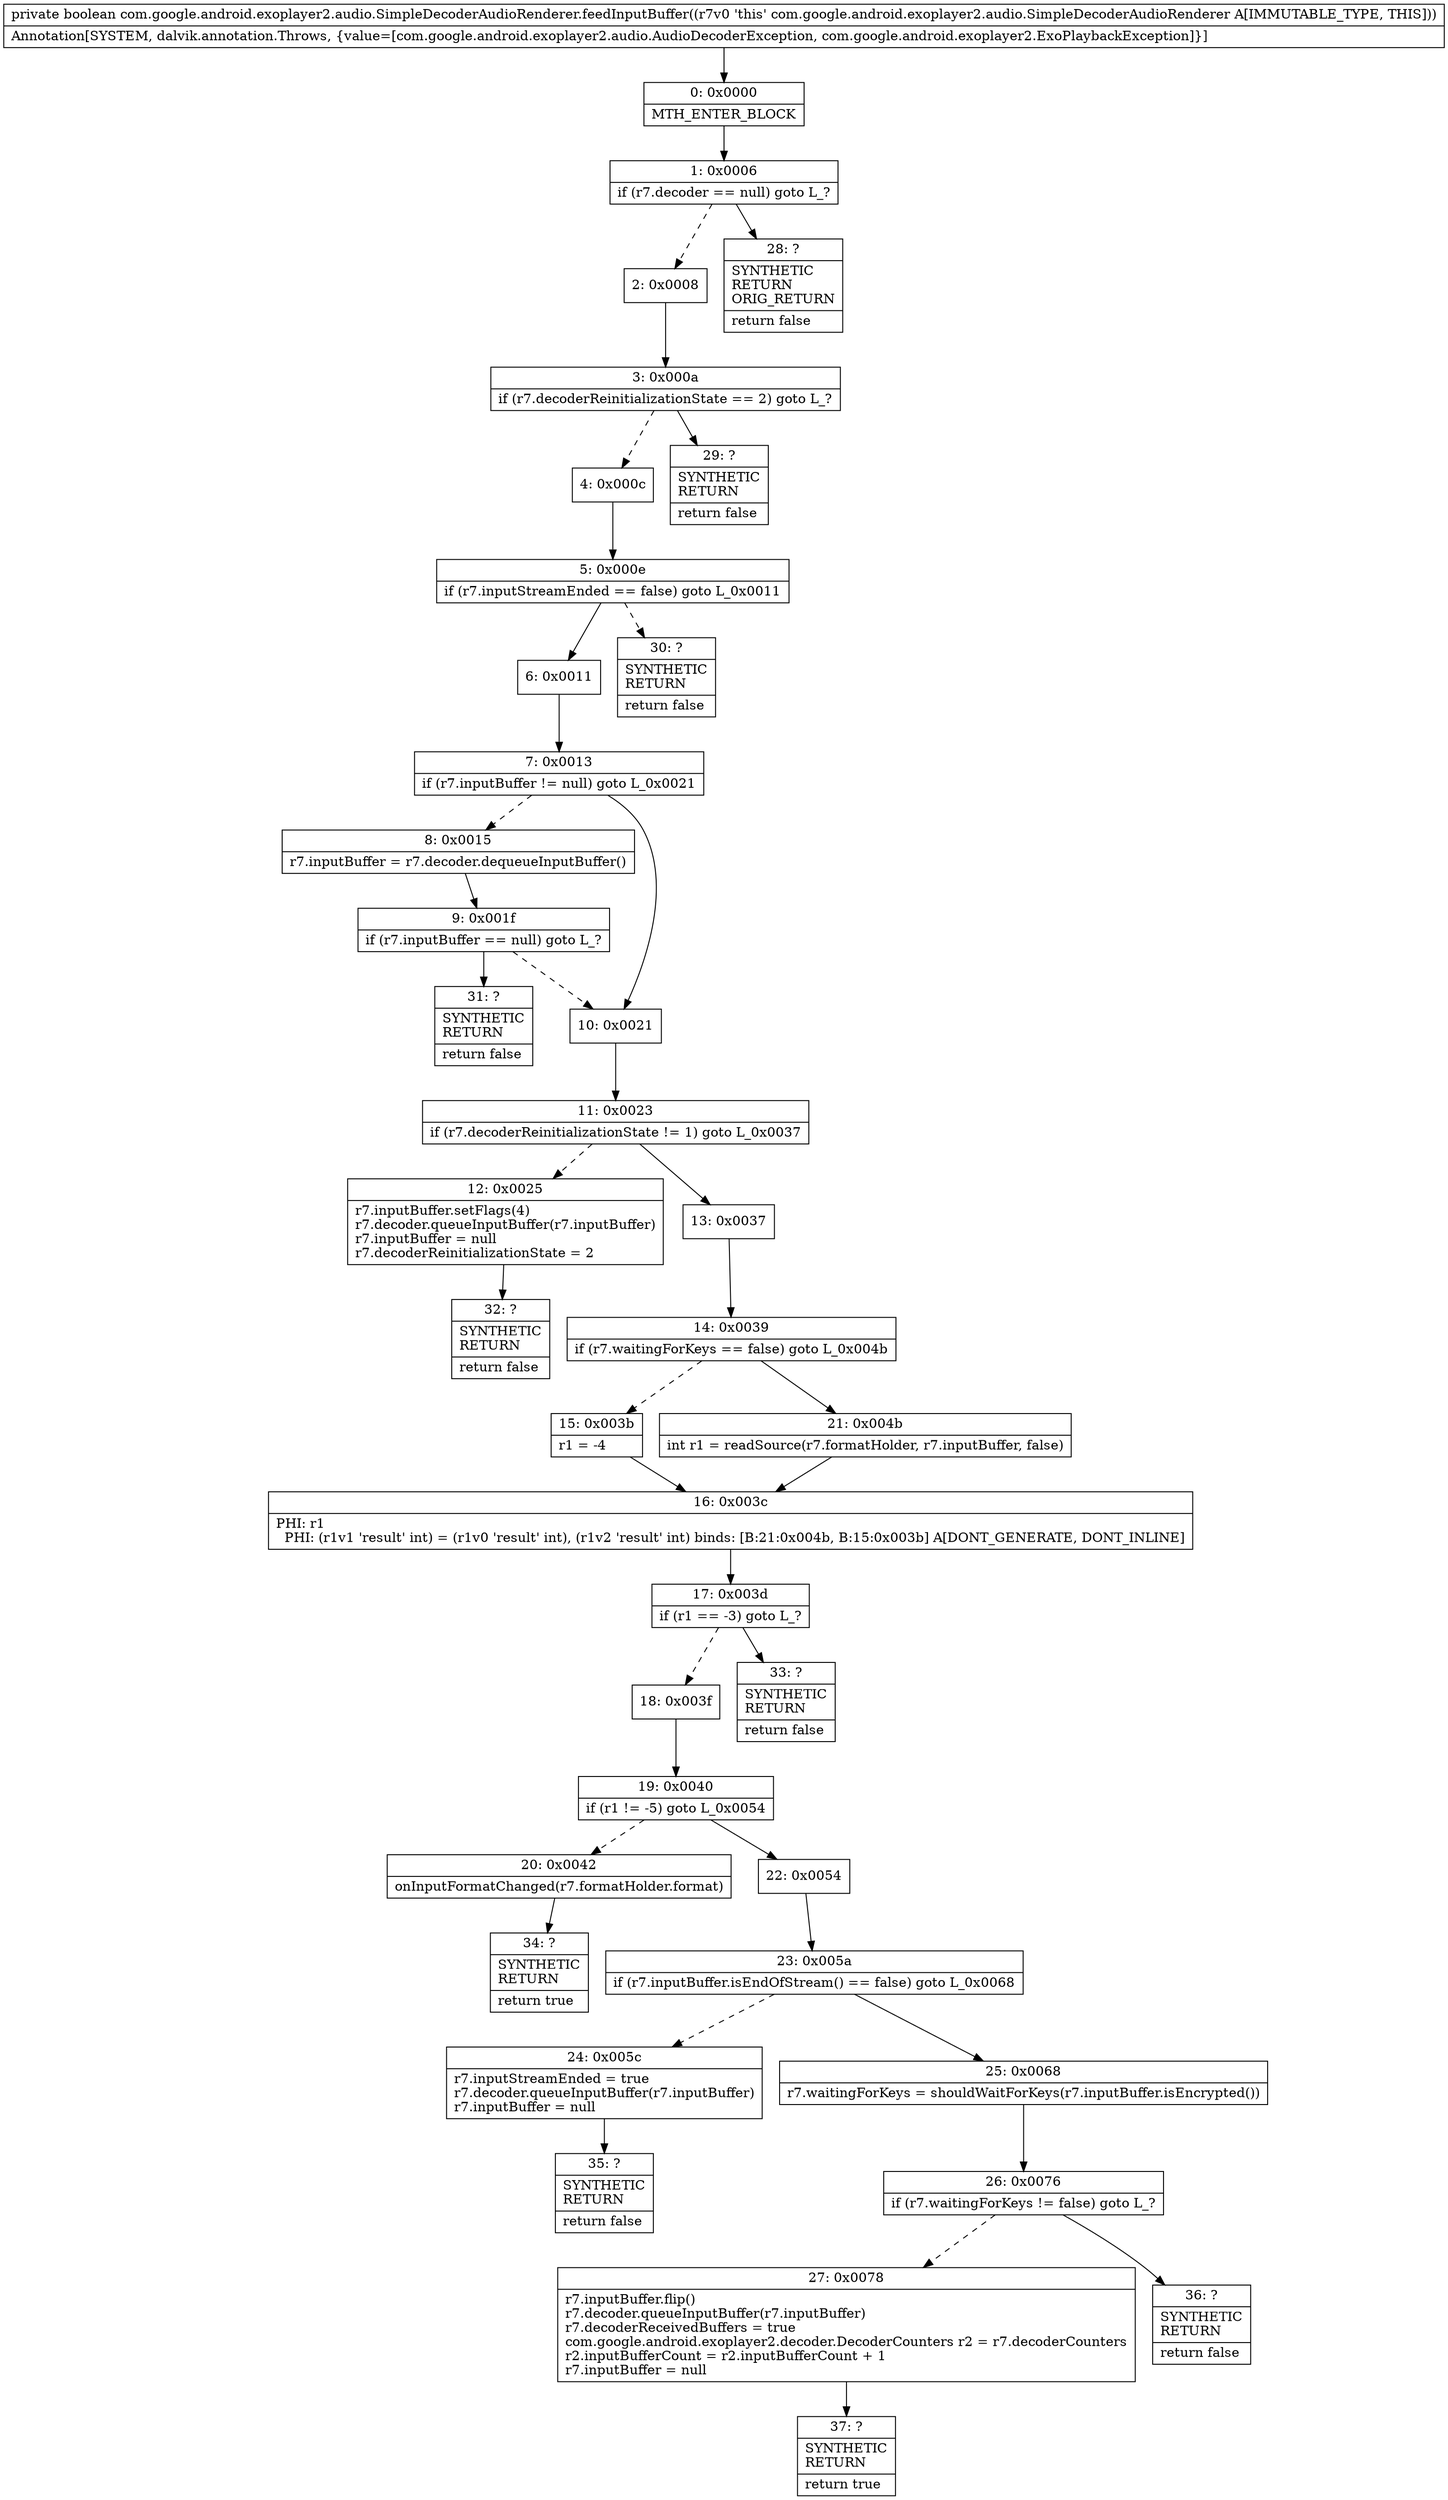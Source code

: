 digraph "CFG forcom.google.android.exoplayer2.audio.SimpleDecoderAudioRenderer.feedInputBuffer()Z" {
Node_0 [shape=record,label="{0\:\ 0x0000|MTH_ENTER_BLOCK\l}"];
Node_1 [shape=record,label="{1\:\ 0x0006|if (r7.decoder == null) goto L_?\l}"];
Node_2 [shape=record,label="{2\:\ 0x0008}"];
Node_3 [shape=record,label="{3\:\ 0x000a|if (r7.decoderReinitializationState == 2) goto L_?\l}"];
Node_4 [shape=record,label="{4\:\ 0x000c}"];
Node_5 [shape=record,label="{5\:\ 0x000e|if (r7.inputStreamEnded == false) goto L_0x0011\l}"];
Node_6 [shape=record,label="{6\:\ 0x0011}"];
Node_7 [shape=record,label="{7\:\ 0x0013|if (r7.inputBuffer != null) goto L_0x0021\l}"];
Node_8 [shape=record,label="{8\:\ 0x0015|r7.inputBuffer = r7.decoder.dequeueInputBuffer()\l}"];
Node_9 [shape=record,label="{9\:\ 0x001f|if (r7.inputBuffer == null) goto L_?\l}"];
Node_10 [shape=record,label="{10\:\ 0x0021}"];
Node_11 [shape=record,label="{11\:\ 0x0023|if (r7.decoderReinitializationState != 1) goto L_0x0037\l}"];
Node_12 [shape=record,label="{12\:\ 0x0025|r7.inputBuffer.setFlags(4)\lr7.decoder.queueInputBuffer(r7.inputBuffer)\lr7.inputBuffer = null\lr7.decoderReinitializationState = 2\l}"];
Node_13 [shape=record,label="{13\:\ 0x0037}"];
Node_14 [shape=record,label="{14\:\ 0x0039|if (r7.waitingForKeys == false) goto L_0x004b\l}"];
Node_15 [shape=record,label="{15\:\ 0x003b|r1 = \-4\l}"];
Node_16 [shape=record,label="{16\:\ 0x003c|PHI: r1 \l  PHI: (r1v1 'result' int) = (r1v0 'result' int), (r1v2 'result' int) binds: [B:21:0x004b, B:15:0x003b] A[DONT_GENERATE, DONT_INLINE]\l}"];
Node_17 [shape=record,label="{17\:\ 0x003d|if (r1 == \-3) goto L_?\l}"];
Node_18 [shape=record,label="{18\:\ 0x003f}"];
Node_19 [shape=record,label="{19\:\ 0x0040|if (r1 != \-5) goto L_0x0054\l}"];
Node_20 [shape=record,label="{20\:\ 0x0042|onInputFormatChanged(r7.formatHolder.format)\l}"];
Node_21 [shape=record,label="{21\:\ 0x004b|int r1 = readSource(r7.formatHolder, r7.inputBuffer, false)\l}"];
Node_22 [shape=record,label="{22\:\ 0x0054}"];
Node_23 [shape=record,label="{23\:\ 0x005a|if (r7.inputBuffer.isEndOfStream() == false) goto L_0x0068\l}"];
Node_24 [shape=record,label="{24\:\ 0x005c|r7.inputStreamEnded = true\lr7.decoder.queueInputBuffer(r7.inputBuffer)\lr7.inputBuffer = null\l}"];
Node_25 [shape=record,label="{25\:\ 0x0068|r7.waitingForKeys = shouldWaitForKeys(r7.inputBuffer.isEncrypted())\l}"];
Node_26 [shape=record,label="{26\:\ 0x0076|if (r7.waitingForKeys != false) goto L_?\l}"];
Node_27 [shape=record,label="{27\:\ 0x0078|r7.inputBuffer.flip()\lr7.decoder.queueInputBuffer(r7.inputBuffer)\lr7.decoderReceivedBuffers = true\lcom.google.android.exoplayer2.decoder.DecoderCounters r2 = r7.decoderCounters\lr2.inputBufferCount = r2.inputBufferCount + 1\lr7.inputBuffer = null\l}"];
Node_28 [shape=record,label="{28\:\ ?|SYNTHETIC\lRETURN\lORIG_RETURN\l|return false\l}"];
Node_29 [shape=record,label="{29\:\ ?|SYNTHETIC\lRETURN\l|return false\l}"];
Node_30 [shape=record,label="{30\:\ ?|SYNTHETIC\lRETURN\l|return false\l}"];
Node_31 [shape=record,label="{31\:\ ?|SYNTHETIC\lRETURN\l|return false\l}"];
Node_32 [shape=record,label="{32\:\ ?|SYNTHETIC\lRETURN\l|return false\l}"];
Node_33 [shape=record,label="{33\:\ ?|SYNTHETIC\lRETURN\l|return false\l}"];
Node_34 [shape=record,label="{34\:\ ?|SYNTHETIC\lRETURN\l|return true\l}"];
Node_35 [shape=record,label="{35\:\ ?|SYNTHETIC\lRETURN\l|return false\l}"];
Node_36 [shape=record,label="{36\:\ ?|SYNTHETIC\lRETURN\l|return false\l}"];
Node_37 [shape=record,label="{37\:\ ?|SYNTHETIC\lRETURN\l|return true\l}"];
MethodNode[shape=record,label="{private boolean com.google.android.exoplayer2.audio.SimpleDecoderAudioRenderer.feedInputBuffer((r7v0 'this' com.google.android.exoplayer2.audio.SimpleDecoderAudioRenderer A[IMMUTABLE_TYPE, THIS]))  | Annotation[SYSTEM, dalvik.annotation.Throws, \{value=[com.google.android.exoplayer2.audio.AudioDecoderException, com.google.android.exoplayer2.ExoPlaybackException]\}]\l}"];
MethodNode -> Node_0;
Node_0 -> Node_1;
Node_1 -> Node_2[style=dashed];
Node_1 -> Node_28;
Node_2 -> Node_3;
Node_3 -> Node_4[style=dashed];
Node_3 -> Node_29;
Node_4 -> Node_5;
Node_5 -> Node_6;
Node_5 -> Node_30[style=dashed];
Node_6 -> Node_7;
Node_7 -> Node_8[style=dashed];
Node_7 -> Node_10;
Node_8 -> Node_9;
Node_9 -> Node_10[style=dashed];
Node_9 -> Node_31;
Node_10 -> Node_11;
Node_11 -> Node_12[style=dashed];
Node_11 -> Node_13;
Node_12 -> Node_32;
Node_13 -> Node_14;
Node_14 -> Node_15[style=dashed];
Node_14 -> Node_21;
Node_15 -> Node_16;
Node_16 -> Node_17;
Node_17 -> Node_18[style=dashed];
Node_17 -> Node_33;
Node_18 -> Node_19;
Node_19 -> Node_20[style=dashed];
Node_19 -> Node_22;
Node_20 -> Node_34;
Node_21 -> Node_16;
Node_22 -> Node_23;
Node_23 -> Node_24[style=dashed];
Node_23 -> Node_25;
Node_24 -> Node_35;
Node_25 -> Node_26;
Node_26 -> Node_27[style=dashed];
Node_26 -> Node_36;
Node_27 -> Node_37;
}

